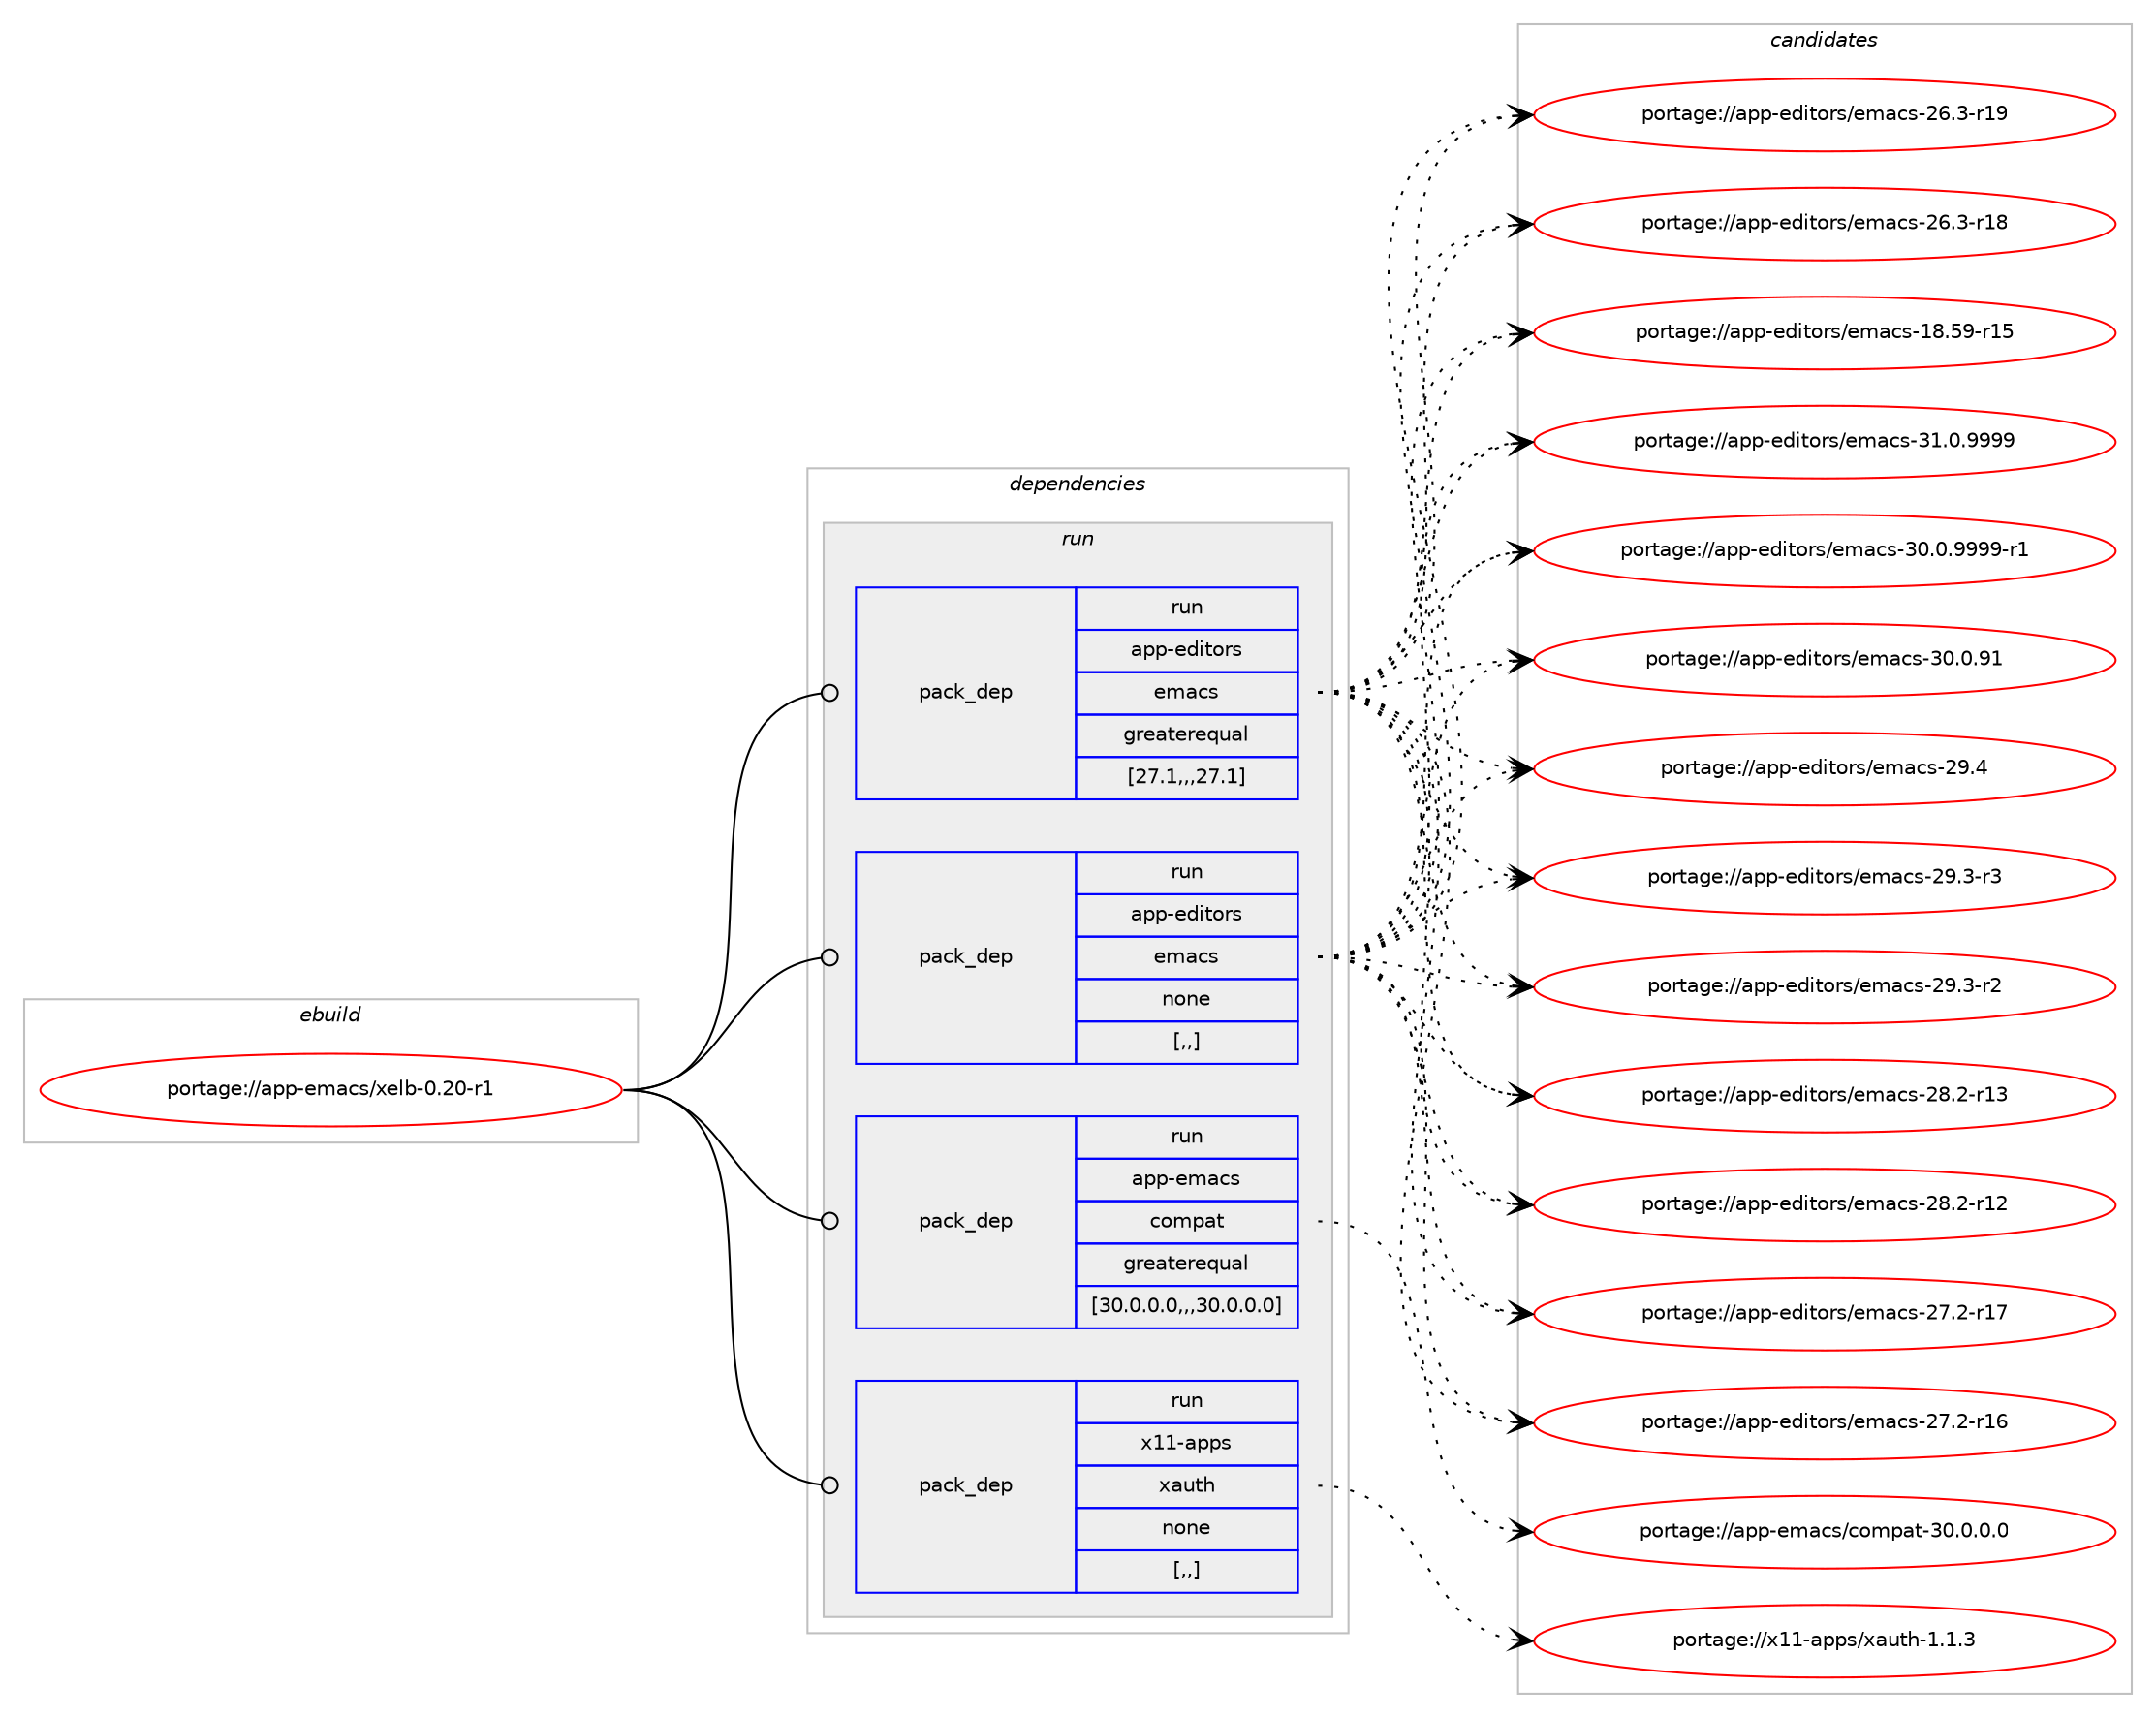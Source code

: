 digraph prolog {

# *************
# Graph options
# *************

newrank=true;
concentrate=true;
compound=true;
graph [rankdir=LR,fontname=Helvetica,fontsize=10,ranksep=1.5];#, ranksep=2.5, nodesep=0.2];
edge  [arrowhead=vee];
node  [fontname=Helvetica,fontsize=10];

# **********
# The ebuild
# **********

subgraph cluster_leftcol {
color=gray;
label=<<i>ebuild</i>>;
id [label="portage://app-emacs/xelb-0.20-r1", color=red, width=4, href="../app-emacs/xelb-0.20-r1.svg"];
}

# ****************
# The dependencies
# ****************

subgraph cluster_midcol {
color=gray;
label=<<i>dependencies</i>>;
subgraph cluster_compile {
fillcolor="#eeeeee";
style=filled;
label=<<i>compile</i>>;
}
subgraph cluster_compileandrun {
fillcolor="#eeeeee";
style=filled;
label=<<i>compile and run</i>>;
}
subgraph cluster_run {
fillcolor="#eeeeee";
style=filled;
label=<<i>run</i>>;
subgraph pack377418 {
dependency517305 [label=<<TABLE BORDER="0" CELLBORDER="1" CELLSPACING="0" CELLPADDING="4" WIDTH="220"><TR><TD ROWSPAN="6" CELLPADDING="30">pack_dep</TD></TR><TR><TD WIDTH="110">run</TD></TR><TR><TD>app-editors</TD></TR><TR><TD>emacs</TD></TR><TR><TD>greaterequal</TD></TR><TR><TD>[27.1,,,27.1]</TD></TR></TABLE>>, shape=none, color=blue];
}
id:e -> dependency517305:w [weight=20,style="solid",arrowhead="odot"];
subgraph pack377419 {
dependency517306 [label=<<TABLE BORDER="0" CELLBORDER="1" CELLSPACING="0" CELLPADDING="4" WIDTH="220"><TR><TD ROWSPAN="6" CELLPADDING="30">pack_dep</TD></TR><TR><TD WIDTH="110">run</TD></TR><TR><TD>app-editors</TD></TR><TR><TD>emacs</TD></TR><TR><TD>none</TD></TR><TR><TD>[,,]</TD></TR></TABLE>>, shape=none, color=blue];
}
id:e -> dependency517306:w [weight=20,style="solid",arrowhead="odot"];
subgraph pack377420 {
dependency517307 [label=<<TABLE BORDER="0" CELLBORDER="1" CELLSPACING="0" CELLPADDING="4" WIDTH="220"><TR><TD ROWSPAN="6" CELLPADDING="30">pack_dep</TD></TR><TR><TD WIDTH="110">run</TD></TR><TR><TD>app-emacs</TD></TR><TR><TD>compat</TD></TR><TR><TD>greaterequal</TD></TR><TR><TD>[30.0.0.0,,,30.0.0.0]</TD></TR></TABLE>>, shape=none, color=blue];
}
id:e -> dependency517307:w [weight=20,style="solid",arrowhead="odot"];
subgraph pack377421 {
dependency517308 [label=<<TABLE BORDER="0" CELLBORDER="1" CELLSPACING="0" CELLPADDING="4" WIDTH="220"><TR><TD ROWSPAN="6" CELLPADDING="30">pack_dep</TD></TR><TR><TD WIDTH="110">run</TD></TR><TR><TD>x11-apps</TD></TR><TR><TD>xauth</TD></TR><TR><TD>none</TD></TR><TR><TD>[,,]</TD></TR></TABLE>>, shape=none, color=blue];
}
id:e -> dependency517308:w [weight=20,style="solid",arrowhead="odot"];
}
}

# **************
# The candidates
# **************

subgraph cluster_choices {
rank=same;
color=gray;
label=<<i>candidates</i>>;

subgraph choice377418 {
color=black;
nodesep=1;
choice971121124510110010511611111411547101109979911545514946484657575757 [label="portage://app-editors/emacs-31.0.9999", color=red, width=4,href="../app-editors/emacs-31.0.9999.svg"];
choice9711211245101100105116111114115471011099799115455148464846575757574511449 [label="portage://app-editors/emacs-30.0.9999-r1", color=red, width=4,href="../app-editors/emacs-30.0.9999-r1.svg"];
choice97112112451011001051161111141154710110997991154551484648465749 [label="portage://app-editors/emacs-30.0.91", color=red, width=4,href="../app-editors/emacs-30.0.91.svg"];
choice97112112451011001051161111141154710110997991154550574652 [label="portage://app-editors/emacs-29.4", color=red, width=4,href="../app-editors/emacs-29.4.svg"];
choice971121124510110010511611111411547101109979911545505746514511451 [label="portage://app-editors/emacs-29.3-r3", color=red, width=4,href="../app-editors/emacs-29.3-r3.svg"];
choice971121124510110010511611111411547101109979911545505746514511450 [label="portage://app-editors/emacs-29.3-r2", color=red, width=4,href="../app-editors/emacs-29.3-r2.svg"];
choice97112112451011001051161111141154710110997991154550564650451144951 [label="portage://app-editors/emacs-28.2-r13", color=red, width=4,href="../app-editors/emacs-28.2-r13.svg"];
choice97112112451011001051161111141154710110997991154550564650451144950 [label="portage://app-editors/emacs-28.2-r12", color=red, width=4,href="../app-editors/emacs-28.2-r12.svg"];
choice97112112451011001051161111141154710110997991154550554650451144955 [label="portage://app-editors/emacs-27.2-r17", color=red, width=4,href="../app-editors/emacs-27.2-r17.svg"];
choice97112112451011001051161111141154710110997991154550554650451144954 [label="portage://app-editors/emacs-27.2-r16", color=red, width=4,href="../app-editors/emacs-27.2-r16.svg"];
choice97112112451011001051161111141154710110997991154550544651451144957 [label="portage://app-editors/emacs-26.3-r19", color=red, width=4,href="../app-editors/emacs-26.3-r19.svg"];
choice97112112451011001051161111141154710110997991154550544651451144956 [label="portage://app-editors/emacs-26.3-r18", color=red, width=4,href="../app-editors/emacs-26.3-r18.svg"];
choice9711211245101100105116111114115471011099799115454956465357451144953 [label="portage://app-editors/emacs-18.59-r15", color=red, width=4,href="../app-editors/emacs-18.59-r15.svg"];
dependency517305:e -> choice971121124510110010511611111411547101109979911545514946484657575757:w [style=dotted,weight="100"];
dependency517305:e -> choice9711211245101100105116111114115471011099799115455148464846575757574511449:w [style=dotted,weight="100"];
dependency517305:e -> choice97112112451011001051161111141154710110997991154551484648465749:w [style=dotted,weight="100"];
dependency517305:e -> choice97112112451011001051161111141154710110997991154550574652:w [style=dotted,weight="100"];
dependency517305:e -> choice971121124510110010511611111411547101109979911545505746514511451:w [style=dotted,weight="100"];
dependency517305:e -> choice971121124510110010511611111411547101109979911545505746514511450:w [style=dotted,weight="100"];
dependency517305:e -> choice97112112451011001051161111141154710110997991154550564650451144951:w [style=dotted,weight="100"];
dependency517305:e -> choice97112112451011001051161111141154710110997991154550564650451144950:w [style=dotted,weight="100"];
dependency517305:e -> choice97112112451011001051161111141154710110997991154550554650451144955:w [style=dotted,weight="100"];
dependency517305:e -> choice97112112451011001051161111141154710110997991154550554650451144954:w [style=dotted,weight="100"];
dependency517305:e -> choice97112112451011001051161111141154710110997991154550544651451144957:w [style=dotted,weight="100"];
dependency517305:e -> choice97112112451011001051161111141154710110997991154550544651451144956:w [style=dotted,weight="100"];
dependency517305:e -> choice9711211245101100105116111114115471011099799115454956465357451144953:w [style=dotted,weight="100"];
}
subgraph choice377419 {
color=black;
nodesep=1;
choice971121124510110010511611111411547101109979911545514946484657575757 [label="portage://app-editors/emacs-31.0.9999", color=red, width=4,href="../app-editors/emacs-31.0.9999.svg"];
choice9711211245101100105116111114115471011099799115455148464846575757574511449 [label="portage://app-editors/emacs-30.0.9999-r1", color=red, width=4,href="../app-editors/emacs-30.0.9999-r1.svg"];
choice97112112451011001051161111141154710110997991154551484648465749 [label="portage://app-editors/emacs-30.0.91", color=red, width=4,href="../app-editors/emacs-30.0.91.svg"];
choice97112112451011001051161111141154710110997991154550574652 [label="portage://app-editors/emacs-29.4", color=red, width=4,href="../app-editors/emacs-29.4.svg"];
choice971121124510110010511611111411547101109979911545505746514511451 [label="portage://app-editors/emacs-29.3-r3", color=red, width=4,href="../app-editors/emacs-29.3-r3.svg"];
choice971121124510110010511611111411547101109979911545505746514511450 [label="portage://app-editors/emacs-29.3-r2", color=red, width=4,href="../app-editors/emacs-29.3-r2.svg"];
choice97112112451011001051161111141154710110997991154550564650451144951 [label="portage://app-editors/emacs-28.2-r13", color=red, width=4,href="../app-editors/emacs-28.2-r13.svg"];
choice97112112451011001051161111141154710110997991154550564650451144950 [label="portage://app-editors/emacs-28.2-r12", color=red, width=4,href="../app-editors/emacs-28.2-r12.svg"];
choice97112112451011001051161111141154710110997991154550554650451144955 [label="portage://app-editors/emacs-27.2-r17", color=red, width=4,href="../app-editors/emacs-27.2-r17.svg"];
choice97112112451011001051161111141154710110997991154550554650451144954 [label="portage://app-editors/emacs-27.2-r16", color=red, width=4,href="../app-editors/emacs-27.2-r16.svg"];
choice97112112451011001051161111141154710110997991154550544651451144957 [label="portage://app-editors/emacs-26.3-r19", color=red, width=4,href="../app-editors/emacs-26.3-r19.svg"];
choice97112112451011001051161111141154710110997991154550544651451144956 [label="portage://app-editors/emacs-26.3-r18", color=red, width=4,href="../app-editors/emacs-26.3-r18.svg"];
choice9711211245101100105116111114115471011099799115454956465357451144953 [label="portage://app-editors/emacs-18.59-r15", color=red, width=4,href="../app-editors/emacs-18.59-r15.svg"];
dependency517306:e -> choice971121124510110010511611111411547101109979911545514946484657575757:w [style=dotted,weight="100"];
dependency517306:e -> choice9711211245101100105116111114115471011099799115455148464846575757574511449:w [style=dotted,weight="100"];
dependency517306:e -> choice97112112451011001051161111141154710110997991154551484648465749:w [style=dotted,weight="100"];
dependency517306:e -> choice97112112451011001051161111141154710110997991154550574652:w [style=dotted,weight="100"];
dependency517306:e -> choice971121124510110010511611111411547101109979911545505746514511451:w [style=dotted,weight="100"];
dependency517306:e -> choice971121124510110010511611111411547101109979911545505746514511450:w [style=dotted,weight="100"];
dependency517306:e -> choice97112112451011001051161111141154710110997991154550564650451144951:w [style=dotted,weight="100"];
dependency517306:e -> choice97112112451011001051161111141154710110997991154550564650451144950:w [style=dotted,weight="100"];
dependency517306:e -> choice97112112451011001051161111141154710110997991154550554650451144955:w [style=dotted,weight="100"];
dependency517306:e -> choice97112112451011001051161111141154710110997991154550554650451144954:w [style=dotted,weight="100"];
dependency517306:e -> choice97112112451011001051161111141154710110997991154550544651451144957:w [style=dotted,weight="100"];
dependency517306:e -> choice97112112451011001051161111141154710110997991154550544651451144956:w [style=dotted,weight="100"];
dependency517306:e -> choice9711211245101100105116111114115471011099799115454956465357451144953:w [style=dotted,weight="100"];
}
subgraph choice377420 {
color=black;
nodesep=1;
choice97112112451011099799115479911110911297116455148464846484648 [label="portage://app-emacs/compat-30.0.0.0", color=red, width=4,href="../app-emacs/compat-30.0.0.0.svg"];
dependency517307:e -> choice97112112451011099799115479911110911297116455148464846484648:w [style=dotted,weight="100"];
}
subgraph choice377421 {
color=black;
nodesep=1;
choice120494945971121121154712097117116104454946494651 [label="portage://x11-apps/xauth-1.1.3", color=red, width=4,href="../x11-apps/xauth-1.1.3.svg"];
dependency517308:e -> choice120494945971121121154712097117116104454946494651:w [style=dotted,weight="100"];
}
}

}
